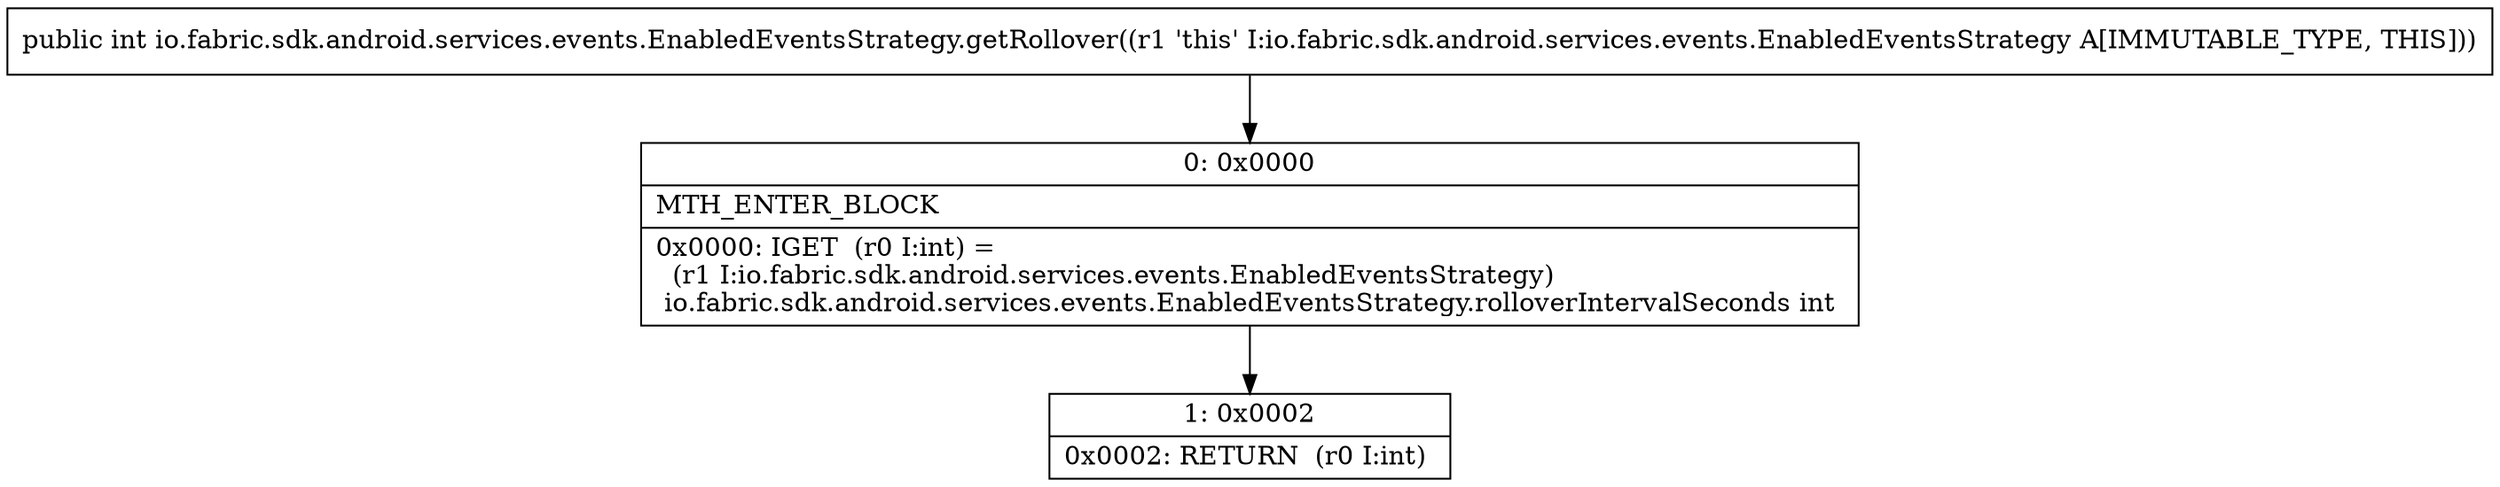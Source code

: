 digraph "CFG forio.fabric.sdk.android.services.events.EnabledEventsStrategy.getRollover()I" {
Node_0 [shape=record,label="{0\:\ 0x0000|MTH_ENTER_BLOCK\l|0x0000: IGET  (r0 I:int) = \l  (r1 I:io.fabric.sdk.android.services.events.EnabledEventsStrategy)\l io.fabric.sdk.android.services.events.EnabledEventsStrategy.rolloverIntervalSeconds int \l}"];
Node_1 [shape=record,label="{1\:\ 0x0002|0x0002: RETURN  (r0 I:int) \l}"];
MethodNode[shape=record,label="{public int io.fabric.sdk.android.services.events.EnabledEventsStrategy.getRollover((r1 'this' I:io.fabric.sdk.android.services.events.EnabledEventsStrategy A[IMMUTABLE_TYPE, THIS])) }"];
MethodNode -> Node_0;
Node_0 -> Node_1;
}

